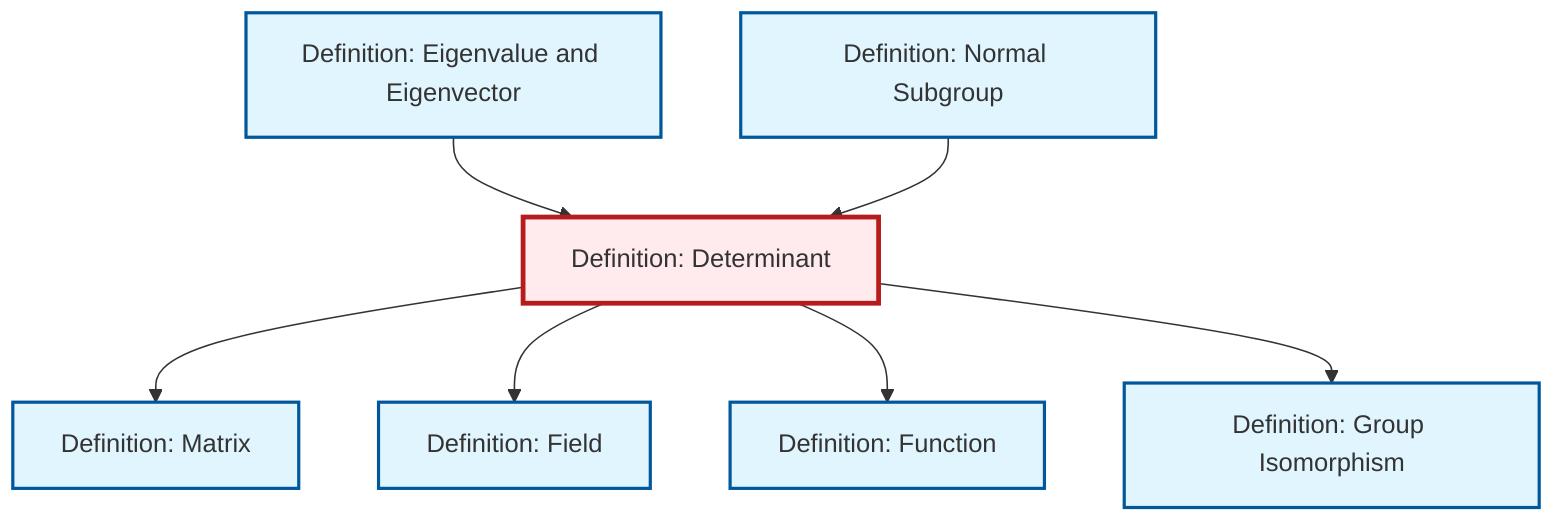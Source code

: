 graph TD
    classDef definition fill:#e1f5fe,stroke:#01579b,stroke-width:2px
    classDef theorem fill:#f3e5f5,stroke:#4a148c,stroke-width:2px
    classDef axiom fill:#fff3e0,stroke:#e65100,stroke-width:2px
    classDef example fill:#e8f5e9,stroke:#1b5e20,stroke-width:2px
    classDef current fill:#ffebee,stroke:#b71c1c,stroke-width:3px
    def-function["Definition: Function"]:::definition
    def-isomorphism["Definition: Group Isomorphism"]:::definition
    def-field["Definition: Field"]:::definition
    def-determinant["Definition: Determinant"]:::definition
    def-matrix["Definition: Matrix"]:::definition
    def-normal-subgroup["Definition: Normal Subgroup"]:::definition
    def-eigenvalue-eigenvector["Definition: Eigenvalue and Eigenvector"]:::definition
    def-determinant --> def-matrix
    def-eigenvalue-eigenvector --> def-determinant
    def-determinant --> def-field
    def-determinant --> def-function
    def-normal-subgroup --> def-determinant
    def-determinant --> def-isomorphism
    class def-determinant current
